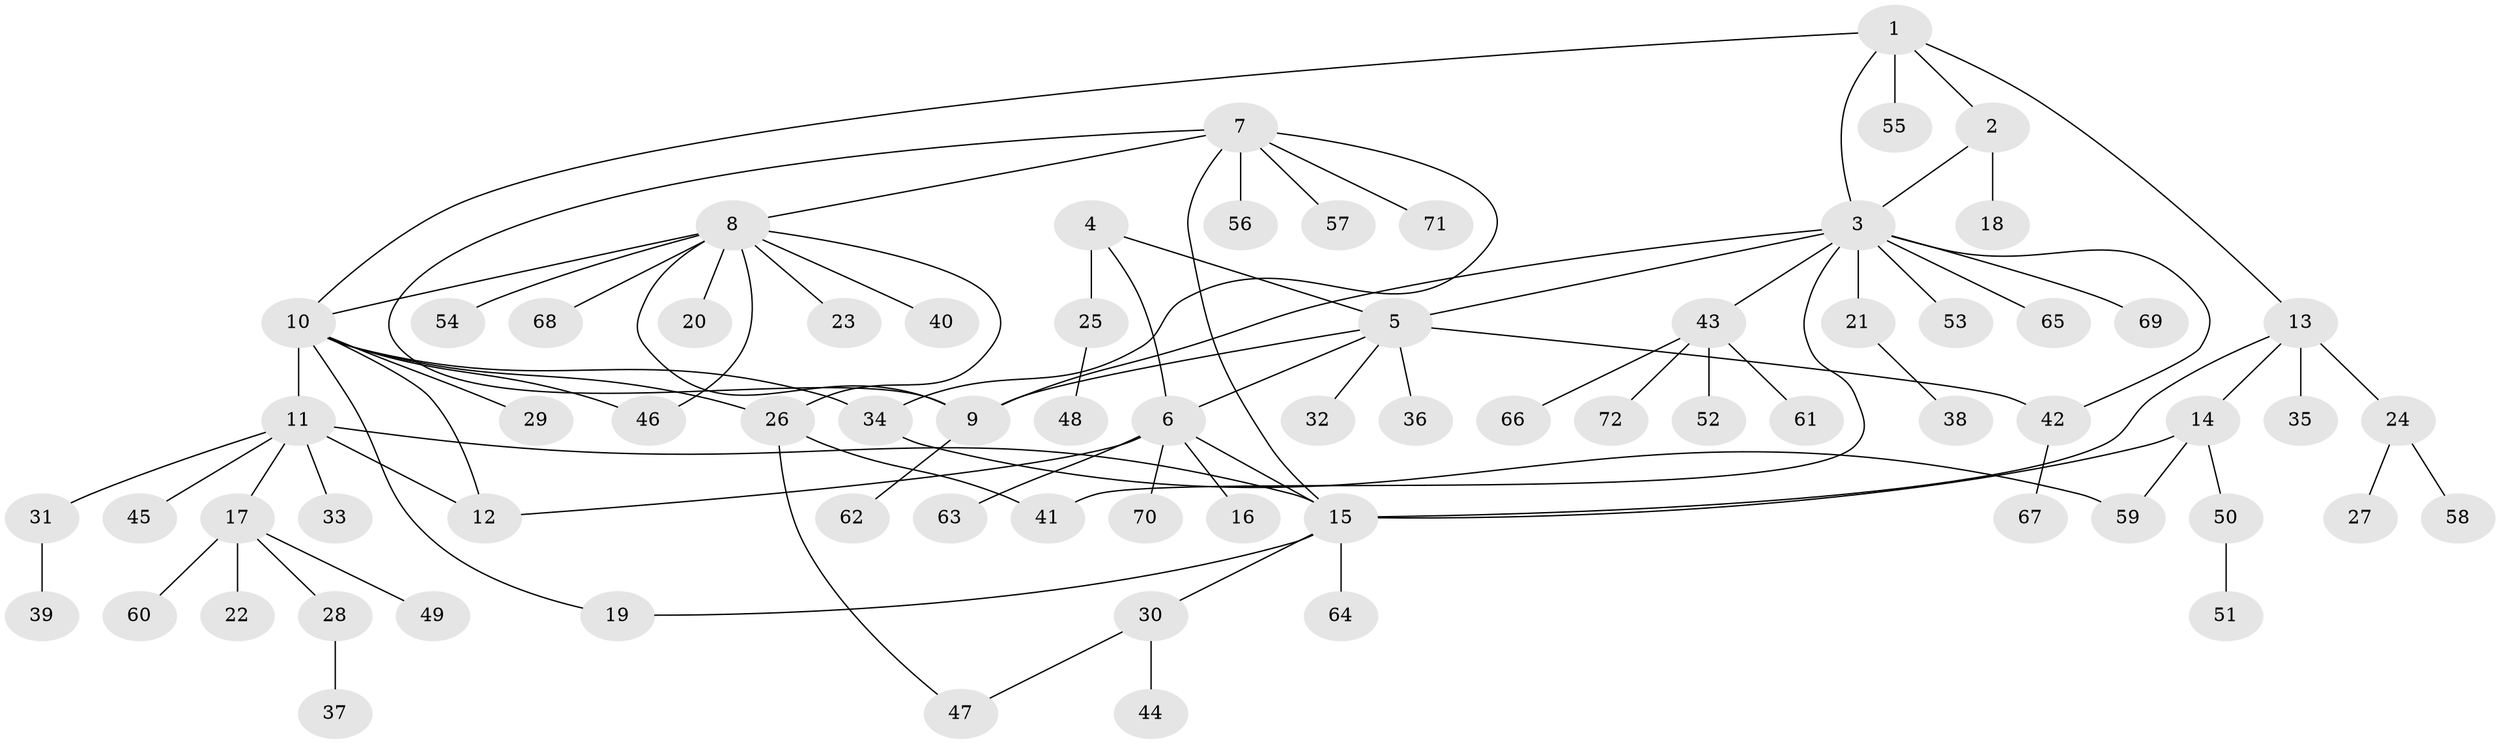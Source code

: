// coarse degree distribution, {5: 0.05660377358490566, 10: 0.018867924528301886, 7: 0.03773584905660377, 9: 0.018867924528301886, 8: 0.018867924528301886, 13: 0.018867924528301886, 2: 0.09433962264150944, 4: 0.07547169811320754, 1: 0.6226415094339622, 3: 0.03773584905660377}
// Generated by graph-tools (version 1.1) at 2025/42/03/06/25 10:42:14]
// undirected, 72 vertices, 90 edges
graph export_dot {
graph [start="1"]
  node [color=gray90,style=filled];
  1;
  2;
  3;
  4;
  5;
  6;
  7;
  8;
  9;
  10;
  11;
  12;
  13;
  14;
  15;
  16;
  17;
  18;
  19;
  20;
  21;
  22;
  23;
  24;
  25;
  26;
  27;
  28;
  29;
  30;
  31;
  32;
  33;
  34;
  35;
  36;
  37;
  38;
  39;
  40;
  41;
  42;
  43;
  44;
  45;
  46;
  47;
  48;
  49;
  50;
  51;
  52;
  53;
  54;
  55;
  56;
  57;
  58;
  59;
  60;
  61;
  62;
  63;
  64;
  65;
  66;
  67;
  68;
  69;
  70;
  71;
  72;
  1 -- 2;
  1 -- 3;
  1 -- 10;
  1 -- 13;
  1 -- 55;
  2 -- 3;
  2 -- 18;
  3 -- 5;
  3 -- 9;
  3 -- 21;
  3 -- 41;
  3 -- 42;
  3 -- 43;
  3 -- 53;
  3 -- 65;
  3 -- 69;
  4 -- 5;
  4 -- 6;
  4 -- 25;
  5 -- 6;
  5 -- 9;
  5 -- 32;
  5 -- 36;
  5 -- 42;
  6 -- 12;
  6 -- 15;
  6 -- 16;
  6 -- 63;
  6 -- 70;
  7 -- 8;
  7 -- 9;
  7 -- 15;
  7 -- 34;
  7 -- 56;
  7 -- 57;
  7 -- 71;
  8 -- 9;
  8 -- 10;
  8 -- 20;
  8 -- 23;
  8 -- 26;
  8 -- 40;
  8 -- 46;
  8 -- 54;
  8 -- 68;
  9 -- 62;
  10 -- 11;
  10 -- 12;
  10 -- 19;
  10 -- 26;
  10 -- 29;
  10 -- 34;
  10 -- 46;
  11 -- 12;
  11 -- 15;
  11 -- 17;
  11 -- 31;
  11 -- 33;
  11 -- 45;
  13 -- 14;
  13 -- 15;
  13 -- 24;
  13 -- 35;
  14 -- 15;
  14 -- 50;
  14 -- 59;
  15 -- 19;
  15 -- 30;
  15 -- 64;
  17 -- 22;
  17 -- 28;
  17 -- 49;
  17 -- 60;
  21 -- 38;
  24 -- 27;
  24 -- 58;
  25 -- 48;
  26 -- 41;
  26 -- 47;
  28 -- 37;
  30 -- 44;
  30 -- 47;
  31 -- 39;
  34 -- 59;
  42 -- 67;
  43 -- 52;
  43 -- 61;
  43 -- 66;
  43 -- 72;
  50 -- 51;
}
